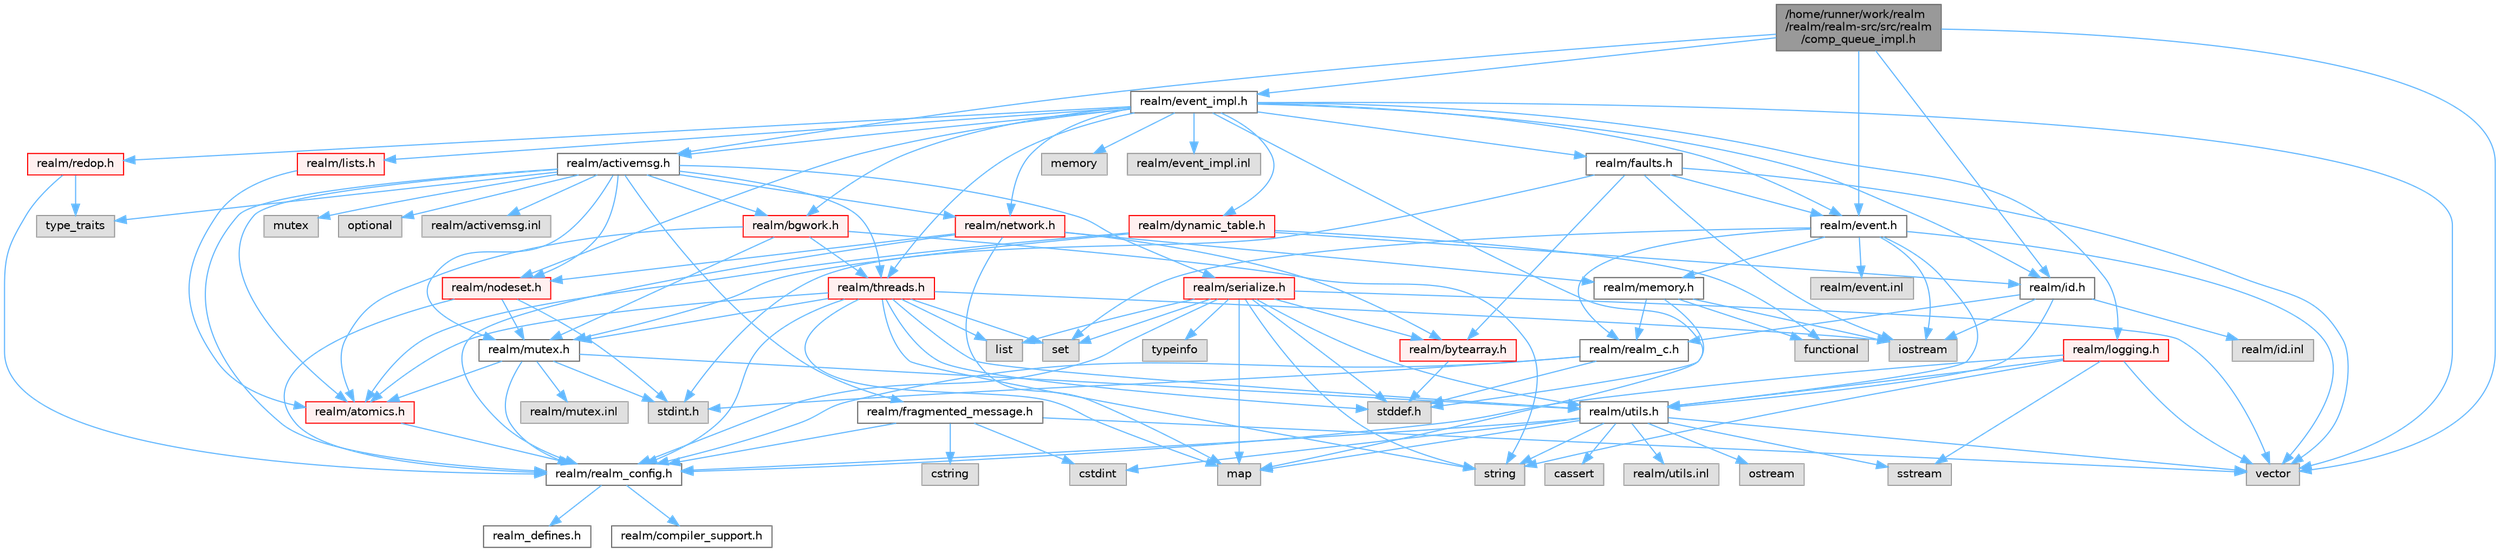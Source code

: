 digraph "/home/runner/work/realm/realm/realm-src/src/realm/comp_queue_impl.h"
{
 // LATEX_PDF_SIZE
  bgcolor="transparent";
  edge [fontname=Helvetica,fontsize=10,labelfontname=Helvetica,labelfontsize=10];
  node [fontname=Helvetica,fontsize=10,shape=box,height=0.2,width=0.4];
  Node1 [id="Node000001",label="/home/runner/work/realm\l/realm/realm-src/src/realm\l/comp_queue_impl.h",height=0.2,width=0.4,color="gray40", fillcolor="grey60", style="filled", fontcolor="black",tooltip=" "];
  Node1 -> Node2 [id="edge1_Node000001_Node000002",color="steelblue1",style="solid",tooltip=" "];
  Node2 [id="Node000002",label="realm/event.h",height=0.2,width=0.4,color="grey40", fillcolor="white", style="filled",URL="$event_8h.html",tooltip=" "];
  Node2 -> Node3 [id="edge2_Node000002_Node000003",color="steelblue1",style="solid",tooltip=" "];
  Node3 [id="Node000003",label="realm/realm_c.h",height=0.2,width=0.4,color="grey40", fillcolor="white", style="filled",URL="$realm__c_8h.html",tooltip=" "];
  Node3 -> Node4 [id="edge3_Node000003_Node000004",color="steelblue1",style="solid",tooltip=" "];
  Node4 [id="Node000004",label="realm/realm_config.h",height=0.2,width=0.4,color="grey40", fillcolor="white", style="filled",URL="$realm__config_8h.html",tooltip=" "];
  Node4 -> Node5 [id="edge4_Node000004_Node000005",color="steelblue1",style="solid",tooltip=" "];
  Node5 [id="Node000005",label="realm_defines.h",height=0.2,width=0.4,color="grey40", fillcolor="white", style="filled",URL="$realm__defines_8h.html",tooltip=" "];
  Node4 -> Node6 [id="edge5_Node000004_Node000006",color="steelblue1",style="solid",tooltip=" "];
  Node6 [id="Node000006",label="realm/compiler_support.h",height=0.2,width=0.4,color="grey40", fillcolor="white", style="filled",URL="$compiler__support_8h.html",tooltip=" "];
  Node3 -> Node7 [id="edge6_Node000003_Node000007",color="steelblue1",style="solid",tooltip=" "];
  Node7 [id="Node000007",label="stddef.h",height=0.2,width=0.4,color="grey60", fillcolor="#E0E0E0", style="filled",tooltip=" "];
  Node3 -> Node8 [id="edge7_Node000003_Node000008",color="steelblue1",style="solid",tooltip=" "];
  Node8 [id="Node000008",label="stdint.h",height=0.2,width=0.4,color="grey60", fillcolor="#E0E0E0", style="filled",tooltip=" "];
  Node2 -> Node9 [id="edge8_Node000002_Node000009",color="steelblue1",style="solid",tooltip=" "];
  Node9 [id="Node000009",label="realm/utils.h",height=0.2,width=0.4,color="grey40", fillcolor="white", style="filled",URL="$utils_8h.html",tooltip=" "];
  Node9 -> Node4 [id="edge9_Node000009_Node000004",color="steelblue1",style="solid",tooltip=" "];
  Node9 -> Node10 [id="edge10_Node000009_Node000010",color="steelblue1",style="solid",tooltip=" "];
  Node10 [id="Node000010",label="string",height=0.2,width=0.4,color="grey60", fillcolor="#E0E0E0", style="filled",tooltip=" "];
  Node9 -> Node11 [id="edge11_Node000009_Node000011",color="steelblue1",style="solid",tooltip=" "];
  Node11 [id="Node000011",label="ostream",height=0.2,width=0.4,color="grey60", fillcolor="#E0E0E0", style="filled",tooltip=" "];
  Node9 -> Node12 [id="edge12_Node000009_Node000012",color="steelblue1",style="solid",tooltip=" "];
  Node12 [id="Node000012",label="vector",height=0.2,width=0.4,color="grey60", fillcolor="#E0E0E0", style="filled",tooltip=" "];
  Node9 -> Node13 [id="edge13_Node000009_Node000013",color="steelblue1",style="solid",tooltip=" "];
  Node13 [id="Node000013",label="map",height=0.2,width=0.4,color="grey60", fillcolor="#E0E0E0", style="filled",tooltip=" "];
  Node9 -> Node14 [id="edge14_Node000009_Node000014",color="steelblue1",style="solid",tooltip=" "];
  Node14 [id="Node000014",label="cassert",height=0.2,width=0.4,color="grey60", fillcolor="#E0E0E0", style="filled",tooltip=" "];
  Node9 -> Node15 [id="edge15_Node000009_Node000015",color="steelblue1",style="solid",tooltip=" "];
  Node15 [id="Node000015",label="cstdint",height=0.2,width=0.4,color="grey60", fillcolor="#E0E0E0", style="filled",tooltip=" "];
  Node9 -> Node16 [id="edge16_Node000009_Node000016",color="steelblue1",style="solid",tooltip=" "];
  Node16 [id="Node000016",label="sstream",height=0.2,width=0.4,color="grey60", fillcolor="#E0E0E0", style="filled",tooltip=" "];
  Node9 -> Node17 [id="edge17_Node000009_Node000017",color="steelblue1",style="solid",tooltip=" "];
  Node17 [id="Node000017",label="realm/utils.inl",height=0.2,width=0.4,color="grey60", fillcolor="#E0E0E0", style="filled",tooltip=" "];
  Node2 -> Node18 [id="edge18_Node000002_Node000018",color="steelblue1",style="solid",tooltip=" "];
  Node18 [id="Node000018",label="realm/memory.h",height=0.2,width=0.4,color="grey40", fillcolor="white", style="filled",URL="$memory_8h.html",tooltip=" "];
  Node18 -> Node3 [id="edge19_Node000018_Node000003",color="steelblue1",style="solid",tooltip=" "];
  Node18 -> Node7 [id="edge20_Node000018_Node000007",color="steelblue1",style="solid",tooltip=" "];
  Node18 -> Node19 [id="edge21_Node000018_Node000019",color="steelblue1",style="solid",tooltip=" "];
  Node19 [id="Node000019",label="iostream",height=0.2,width=0.4,color="grey60", fillcolor="#E0E0E0", style="filled",tooltip=" "];
  Node18 -> Node20 [id="edge22_Node000018_Node000020",color="steelblue1",style="solid",tooltip=" "];
  Node20 [id="Node000020",label="functional",height=0.2,width=0.4,color="grey60", fillcolor="#E0E0E0", style="filled",tooltip=" "];
  Node2 -> Node12 [id="edge23_Node000002_Node000012",color="steelblue1",style="solid",tooltip=" "];
  Node2 -> Node21 [id="edge24_Node000002_Node000021",color="steelblue1",style="solid",tooltip=" "];
  Node21 [id="Node000021",label="set",height=0.2,width=0.4,color="grey60", fillcolor="#E0E0E0", style="filled",tooltip=" "];
  Node2 -> Node19 [id="edge25_Node000002_Node000019",color="steelblue1",style="solid",tooltip=" "];
  Node2 -> Node22 [id="edge26_Node000002_Node000022",color="steelblue1",style="solid",tooltip=" "];
  Node22 [id="Node000022",label="realm/event.inl",height=0.2,width=0.4,color="grey60", fillcolor="#E0E0E0", style="filled",tooltip=" "];
  Node1 -> Node23 [id="edge27_Node000001_Node000023",color="steelblue1",style="solid",tooltip=" "];
  Node23 [id="Node000023",label="realm/id.h",height=0.2,width=0.4,color="grey40", fillcolor="white", style="filled",URL="$id_8h.html",tooltip=" "];
  Node23 -> Node3 [id="edge28_Node000023_Node000003",color="steelblue1",style="solid",tooltip=" "];
  Node23 -> Node9 [id="edge29_Node000023_Node000009",color="steelblue1",style="solid",tooltip=" "];
  Node23 -> Node19 [id="edge30_Node000023_Node000019",color="steelblue1",style="solid",tooltip=" "];
  Node23 -> Node24 [id="edge31_Node000023_Node000024",color="steelblue1",style="solid",tooltip=" "];
  Node24 [id="Node000024",label="realm/id.inl",height=0.2,width=0.4,color="grey60", fillcolor="#E0E0E0", style="filled",tooltip=" "];
  Node1 -> Node25 [id="edge32_Node000001_Node000025",color="steelblue1",style="solid",tooltip=" "];
  Node25 [id="Node000025",label="realm/activemsg.h",height=0.2,width=0.4,color="grey40", fillcolor="white", style="filled",URL="$activemsg_8h.html",tooltip=" "];
  Node25 -> Node4 [id="edge33_Node000025_Node000004",color="steelblue1",style="solid",tooltip=" "];
  Node25 -> Node26 [id="edge34_Node000025_Node000026",color="steelblue1",style="solid",tooltip=" "];
  Node26 [id="Node000026",label="realm/fragmented_message.h",height=0.2,width=0.4,color="grey40", fillcolor="white", style="filled",URL="$fragmented__message_8h.html",tooltip="Helper utility for reconstructing large ActiveMessages that were split into multiple network packets."];
  Node26 -> Node4 [id="edge35_Node000026_Node000004",color="steelblue1",style="solid",tooltip=" "];
  Node26 -> Node12 [id="edge36_Node000026_Node000012",color="steelblue1",style="solid",tooltip=" "];
  Node26 -> Node15 [id="edge37_Node000026_Node000015",color="steelblue1",style="solid",tooltip=" "];
  Node26 -> Node27 [id="edge38_Node000026_Node000027",color="steelblue1",style="solid",tooltip=" "];
  Node27 [id="Node000027",label="cstring",height=0.2,width=0.4,color="grey60", fillcolor="#E0E0E0", style="filled",tooltip=" "];
  Node25 -> Node28 [id="edge39_Node000025_Node000028",color="steelblue1",style="solid",tooltip=" "];
  Node28 [id="Node000028",label="realm/mutex.h",height=0.2,width=0.4,color="grey40", fillcolor="white", style="filled",URL="$mutex_8h.html",tooltip=" "];
  Node28 -> Node4 [id="edge40_Node000028_Node000004",color="steelblue1",style="solid",tooltip=" "];
  Node28 -> Node9 [id="edge41_Node000028_Node000009",color="steelblue1",style="solid",tooltip=" "];
  Node28 -> Node29 [id="edge42_Node000028_Node000029",color="steelblue1",style="solid",tooltip=" "];
  Node29 [id="Node000029",label="realm/atomics.h",height=0.2,width=0.4,color="red", fillcolor="#FFF0F0", style="filled",URL="$atomics_8h.html",tooltip=" "];
  Node29 -> Node4 [id="edge43_Node000029_Node000004",color="steelblue1",style="solid",tooltip=" "];
  Node28 -> Node8 [id="edge44_Node000028_Node000008",color="steelblue1",style="solid",tooltip=" "];
  Node28 -> Node32 [id="edge45_Node000028_Node000032",color="steelblue1",style="solid",tooltip=" "];
  Node32 [id="Node000032",label="realm/mutex.inl",height=0.2,width=0.4,color="grey60", fillcolor="#E0E0E0", style="filled",tooltip=" "];
  Node25 -> Node33 [id="edge46_Node000025_Node000033",color="steelblue1",style="solid",tooltip=" "];
  Node33 [id="Node000033",label="realm/serialize.h",height=0.2,width=0.4,color="red", fillcolor="#FFF0F0", style="filled",URL="$serialize_8h.html",tooltip=" "];
  Node33 -> Node4 [id="edge47_Node000033_Node000004",color="steelblue1",style="solid",tooltip=" "];
  Node33 -> Node34 [id="edge48_Node000033_Node000034",color="steelblue1",style="solid",tooltip=" "];
  Node34 [id="Node000034",label="realm/bytearray.h",height=0.2,width=0.4,color="red", fillcolor="#FFF0F0", style="filled",URL="$bytearray_8h.html",tooltip=" "];
  Node34 -> Node7 [id="edge49_Node000034_Node000007",color="steelblue1",style="solid",tooltip=" "];
  Node33 -> Node9 [id="edge50_Node000033_Node000009",color="steelblue1",style="solid",tooltip=" "];
  Node33 -> Node7 [id="edge51_Node000033_Node000007",color="steelblue1",style="solid",tooltip=" "];
  Node33 -> Node12 [id="edge52_Node000033_Node000012",color="steelblue1",style="solid",tooltip=" "];
  Node33 -> Node36 [id="edge53_Node000033_Node000036",color="steelblue1",style="solid",tooltip=" "];
  Node36 [id="Node000036",label="list",height=0.2,width=0.4,color="grey60", fillcolor="#E0E0E0", style="filled",tooltip=" "];
  Node33 -> Node21 [id="edge54_Node000033_Node000021",color="steelblue1",style="solid",tooltip=" "];
  Node33 -> Node13 [id="edge55_Node000033_Node000013",color="steelblue1",style="solid",tooltip=" "];
  Node33 -> Node10 [id="edge56_Node000033_Node000010",color="steelblue1",style="solid",tooltip=" "];
  Node33 -> Node37 [id="edge57_Node000033_Node000037",color="steelblue1",style="solid",tooltip=" "];
  Node37 [id="Node000037",label="typeinfo",height=0.2,width=0.4,color="grey60", fillcolor="#E0E0E0", style="filled",tooltip=" "];
  Node25 -> Node39 [id="edge58_Node000025_Node000039",color="steelblue1",style="solid",tooltip=" "];
  Node39 [id="Node000039",label="realm/nodeset.h",height=0.2,width=0.4,color="red", fillcolor="#FFF0F0", style="filled",URL="$nodeset_8h.html",tooltip=" "];
  Node39 -> Node4 [id="edge59_Node000039_Node000004",color="steelblue1",style="solid",tooltip=" "];
  Node39 -> Node28 [id="edge60_Node000039_Node000028",color="steelblue1",style="solid",tooltip=" "];
  Node39 -> Node8 [id="edge61_Node000039_Node000008",color="steelblue1",style="solid",tooltip=" "];
  Node25 -> Node42 [id="edge62_Node000025_Node000042",color="steelblue1",style="solid",tooltip=" "];
  Node42 [id="Node000042",label="realm/network.h",height=0.2,width=0.4,color="red", fillcolor="#FFF0F0", style="filled",URL="$network_8h.html",tooltip=" "];
  Node42 -> Node4 [id="edge63_Node000042_Node000004",color="steelblue1",style="solid",tooltip=" "];
  Node42 -> Node39 [id="edge64_Node000042_Node000039",color="steelblue1",style="solid",tooltip=" "];
  Node42 -> Node18 [id="edge65_Node000042_Node000018",color="steelblue1",style="solid",tooltip=" "];
  Node42 -> Node34 [id="edge66_Node000042_Node000034",color="steelblue1",style="solid",tooltip=" "];
  Node42 -> Node13 [id="edge67_Node000042_Node000013",color="steelblue1",style="solid",tooltip=" "];
  Node25 -> Node29 [id="edge68_Node000025_Node000029",color="steelblue1",style="solid",tooltip=" "];
  Node25 -> Node48 [id="edge69_Node000025_Node000048",color="steelblue1",style="solid",tooltip=" "];
  Node48 [id="Node000048",label="realm/threads.h",height=0.2,width=0.4,color="red", fillcolor="#FFF0F0", style="filled",URL="$threads_8h.html",tooltip=" "];
  Node48 -> Node4 [id="edge70_Node000048_Node000004",color="steelblue1",style="solid",tooltip=" "];
  Node48 -> Node28 [id="edge71_Node000048_Node000028",color="steelblue1",style="solid",tooltip=" "];
  Node48 -> Node29 [id="edge72_Node000048_Node000029",color="steelblue1",style="solid",tooltip=" "];
  Node48 -> Node9 [id="edge73_Node000048_Node000009",color="steelblue1",style="solid",tooltip=" "];
  Node48 -> Node7 [id="edge74_Node000048_Node000007",color="steelblue1",style="solid",tooltip=" "];
  Node48 -> Node10 [id="edge75_Node000048_Node000010",color="steelblue1",style="solid",tooltip=" "];
  Node48 -> Node36 [id="edge76_Node000048_Node000036",color="steelblue1",style="solid",tooltip=" "];
  Node48 -> Node21 [id="edge77_Node000048_Node000021",color="steelblue1",style="solid",tooltip=" "];
  Node48 -> Node13 [id="edge78_Node000048_Node000013",color="steelblue1",style="solid",tooltip=" "];
  Node48 -> Node19 [id="edge79_Node000048_Node000019",color="steelblue1",style="solid",tooltip=" "];
  Node25 -> Node53 [id="edge80_Node000025_Node000053",color="steelblue1",style="solid",tooltip=" "];
  Node53 [id="Node000053",label="realm/bgwork.h",height=0.2,width=0.4,color="red", fillcolor="#FFF0F0", style="filled",URL="$bgwork_8h.html",tooltip=" "];
  Node53 -> Node29 [id="edge81_Node000053_Node000029",color="steelblue1",style="solid",tooltip=" "];
  Node53 -> Node48 [id="edge82_Node000053_Node000048",color="steelblue1",style="solid",tooltip=" "];
  Node53 -> Node28 [id="edge83_Node000053_Node000028",color="steelblue1",style="solid",tooltip=" "];
  Node53 -> Node10 [id="edge84_Node000053_Node000010",color="steelblue1",style="solid",tooltip=" "];
  Node25 -> Node58 [id="edge85_Node000025_Node000058",color="steelblue1",style="solid",tooltip=" "];
  Node58 [id="Node000058",label="type_traits",height=0.2,width=0.4,color="grey60", fillcolor="#E0E0E0", style="filled",tooltip=" "];
  Node25 -> Node59 [id="edge86_Node000025_Node000059",color="steelblue1",style="solid",tooltip=" "];
  Node59 [id="Node000059",label="mutex",height=0.2,width=0.4,color="grey60", fillcolor="#E0E0E0", style="filled",tooltip=" "];
  Node25 -> Node60 [id="edge87_Node000025_Node000060",color="steelblue1",style="solid",tooltip=" "];
  Node60 [id="Node000060",label="optional",height=0.2,width=0.4,color="grey60", fillcolor="#E0E0E0", style="filled",tooltip=" "];
  Node25 -> Node61 [id="edge88_Node000025_Node000061",color="steelblue1",style="solid",tooltip=" "];
  Node61 [id="Node000061",label="realm/activemsg.inl",height=0.2,width=0.4,color="grey60", fillcolor="#E0E0E0", style="filled",tooltip=" "];
  Node1 -> Node62 [id="edge89_Node000001_Node000062",color="steelblue1",style="solid",tooltip=" "];
  Node62 [id="Node000062",label="realm/event_impl.h",height=0.2,width=0.4,color="grey40", fillcolor="white", style="filled",URL="$event__impl_8h.html",tooltip=" "];
  Node62 -> Node2 [id="edge90_Node000062_Node000002",color="steelblue1",style="solid",tooltip=" "];
  Node62 -> Node23 [id="edge91_Node000062_Node000023",color="steelblue1",style="solid",tooltip=" "];
  Node62 -> Node39 [id="edge92_Node000062_Node000039",color="steelblue1",style="solid",tooltip=" "];
  Node62 -> Node63 [id="edge93_Node000062_Node000063",color="steelblue1",style="solid",tooltip=" "];
  Node63 [id="Node000063",label="realm/faults.h",height=0.2,width=0.4,color="grey40", fillcolor="white", style="filled",URL="$faults_8h.html",tooltip=" "];
  Node63 -> Node34 [id="edge94_Node000063_Node000034",color="steelblue1",style="solid",tooltip=" "];
  Node63 -> Node2 [id="edge95_Node000063_Node000002",color="steelblue1",style="solid",tooltip=" "];
  Node63 -> Node12 [id="edge96_Node000063_Node000012",color="steelblue1",style="solid",tooltip=" "];
  Node63 -> Node19 [id="edge97_Node000063_Node000019",color="steelblue1",style="solid",tooltip=" "];
  Node63 -> Node8 [id="edge98_Node000063_Node000008",color="steelblue1",style="solid",tooltip=" "];
  Node62 -> Node42 [id="edge99_Node000062_Node000042",color="steelblue1",style="solid",tooltip=" "];
  Node62 -> Node25 [id="edge100_Node000062_Node000025",color="steelblue1",style="solid",tooltip=" "];
  Node62 -> Node64 [id="edge101_Node000062_Node000064",color="steelblue1",style="solid",tooltip=" "];
  Node64 [id="Node000064",label="realm/lists.h",height=0.2,width=0.4,color="red", fillcolor="#FFF0F0", style="filled",URL="$lists_8h.html",tooltip=" "];
  Node64 -> Node29 [id="edge102_Node000064_Node000029",color="steelblue1",style="solid",tooltip=" "];
  Node62 -> Node48 [id="edge103_Node000062_Node000048",color="steelblue1",style="solid",tooltip=" "];
  Node62 -> Node66 [id="edge104_Node000062_Node000066",color="steelblue1",style="solid",tooltip=" "];
  Node66 [id="Node000066",label="realm/logging.h",height=0.2,width=0.4,color="red", fillcolor="#FFF0F0", style="filled",URL="$logging_8h.html",tooltip=" "];
  Node66 -> Node4 [id="edge105_Node000066_Node000004",color="steelblue1",style="solid",tooltip=" "];
  Node66 -> Node9 [id="edge106_Node000066_Node000009",color="steelblue1",style="solid",tooltip=" "];
  Node66 -> Node12 [id="edge107_Node000066_Node000012",color="steelblue1",style="solid",tooltip=" "];
  Node66 -> Node10 [id="edge108_Node000066_Node000010",color="steelblue1",style="solid",tooltip=" "];
  Node66 -> Node16 [id="edge109_Node000066_Node000016",color="steelblue1",style="solid",tooltip=" "];
  Node62 -> Node69 [id="edge110_Node000062_Node000069",color="steelblue1",style="solid",tooltip=" "];
  Node69 [id="Node000069",label="realm/redop.h",height=0.2,width=0.4,color="red", fillcolor="#FFF0F0", style="filled",URL="$redop_8h.html",tooltip=" "];
  Node69 -> Node4 [id="edge111_Node000069_Node000004",color="steelblue1",style="solid",tooltip=" "];
  Node69 -> Node58 [id="edge112_Node000069_Node000058",color="steelblue1",style="solid",tooltip=" "];
  Node62 -> Node53 [id="edge113_Node000062_Node000053",color="steelblue1",style="solid",tooltip=" "];
  Node62 -> Node71 [id="edge114_Node000062_Node000071",color="steelblue1",style="solid",tooltip=" "];
  Node71 [id="Node000071",label="realm/dynamic_table.h",height=0.2,width=0.4,color="red", fillcolor="#FFF0F0", style="filled",URL="$dynamic__table_8h.html",tooltip=" "];
  Node71 -> Node29 [id="edge115_Node000071_Node000029",color="steelblue1",style="solid",tooltip=" "];
  Node71 -> Node23 [id="edge116_Node000071_Node000023",color="steelblue1",style="solid",tooltip=" "];
  Node71 -> Node28 [id="edge117_Node000071_Node000028",color="steelblue1",style="solid",tooltip=" "];
  Node71 -> Node20 [id="edge118_Node000071_Node000020",color="steelblue1",style="solid",tooltip=" "];
  Node62 -> Node12 [id="edge119_Node000062_Node000012",color="steelblue1",style="solid",tooltip=" "];
  Node62 -> Node13 [id="edge120_Node000062_Node000013",color="steelblue1",style="solid",tooltip=" "];
  Node62 -> Node50 [id="edge121_Node000062_Node000050",color="steelblue1",style="solid",tooltip=" "];
  Node50 [id="Node000050",label="memory",height=0.2,width=0.4,color="grey60", fillcolor="#E0E0E0", style="filled",tooltip=" "];
  Node62 -> Node73 [id="edge122_Node000062_Node000073",color="steelblue1",style="solid",tooltip=" "];
  Node73 [id="Node000073",label="realm/event_impl.inl",height=0.2,width=0.4,color="grey60", fillcolor="#E0E0E0", style="filled",tooltip=" "];
  Node1 -> Node12 [id="edge123_Node000001_Node000012",color="steelblue1",style="solid",tooltip=" "];
}
